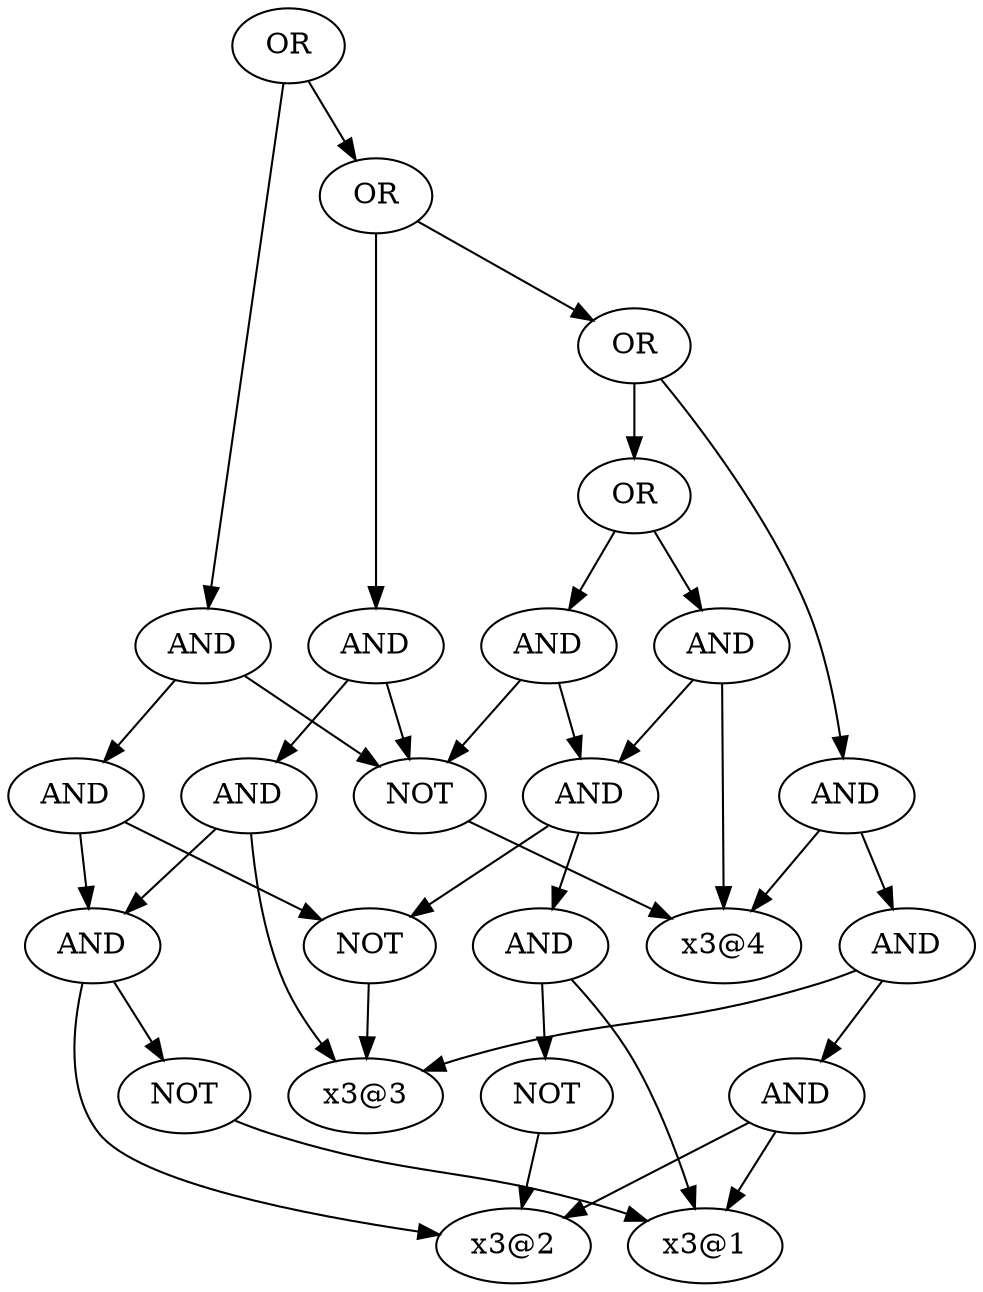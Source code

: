 digraph output {
	139886888132224 [label = OR]
	139886888132128 [label = OR]
	139886888132032 [label = OR]
	139886888131888 [label = OR]
	139886888130736 [label = AND]
	139886888130832 [label = AND]
	139886888130928 [label = AND]
	139886888121920 [label = "x3@1"]
	139886888131072 [label = NOT]
	139886888122016 [label = "x3@2"]
	139886888131072 -> 139886888122016
	139886888130928 -> 139886888121920
	139886888130928 -> 139886888131072
	139886888130976 [label = NOT]
	139886888122160 [label = "x3@3"]
	139886888130976 -> 139886888122160
	139886888130832 -> 139886888130928
	139886888130832 -> 139886888130976
	139886888122304 [label = "x3@4"]
	139886888130736 -> 139886888130832
	139886888130736 -> 139886888122304
	139886888130352 [label = AND]
	139886888130448 [label = NOT]
	139886888130448 -> 139886888122304
	139886888130352 -> 139886888130832
	139886888130352 -> 139886888130448
	139886888131888 -> 139886888130736
	139886888131888 -> 139886888130352
	139886888130064 [label = AND]
	139886888130112 [label = AND]
	139886888130256 [label = AND]
	139886888130256 -> 139886888121920
	139886888130256 -> 139886888122016
	139886888130112 -> 139886888130256
	139886888130112 -> 139886888122160
	139886888130064 -> 139886888130112
	139886888130064 -> 139886888122304
	139886888132032 -> 139886888131888
	139886888132032 -> 139886888130064
	139886888131696 [label = AND]
	139886888131600 [label = AND]
	139886888129968 [label = AND]
	139886888129872 [label = NOT]
	139886888129872 -> 139886888121920
	139886888129968 -> 139886888129872
	139886888129968 -> 139886888122016
	139886888131600 -> 139886888129968
	139886888131600 -> 139886888122160
	139886888131696 -> 139886888131600
	139886888131696 -> 139886888130448
	139886888132128 -> 139886888132032
	139886888132128 -> 139886888131696
	139886888131936 [label = AND]
	139886888131840 [label = AND]
	139886888131840 -> 139886888129968
	139886888131840 -> 139886888130976
	139886888131936 -> 139886888131840
	139886888131936 -> 139886888130448
	139886888132224 -> 139886888132128
	139886888132224 -> 139886888131936
}
